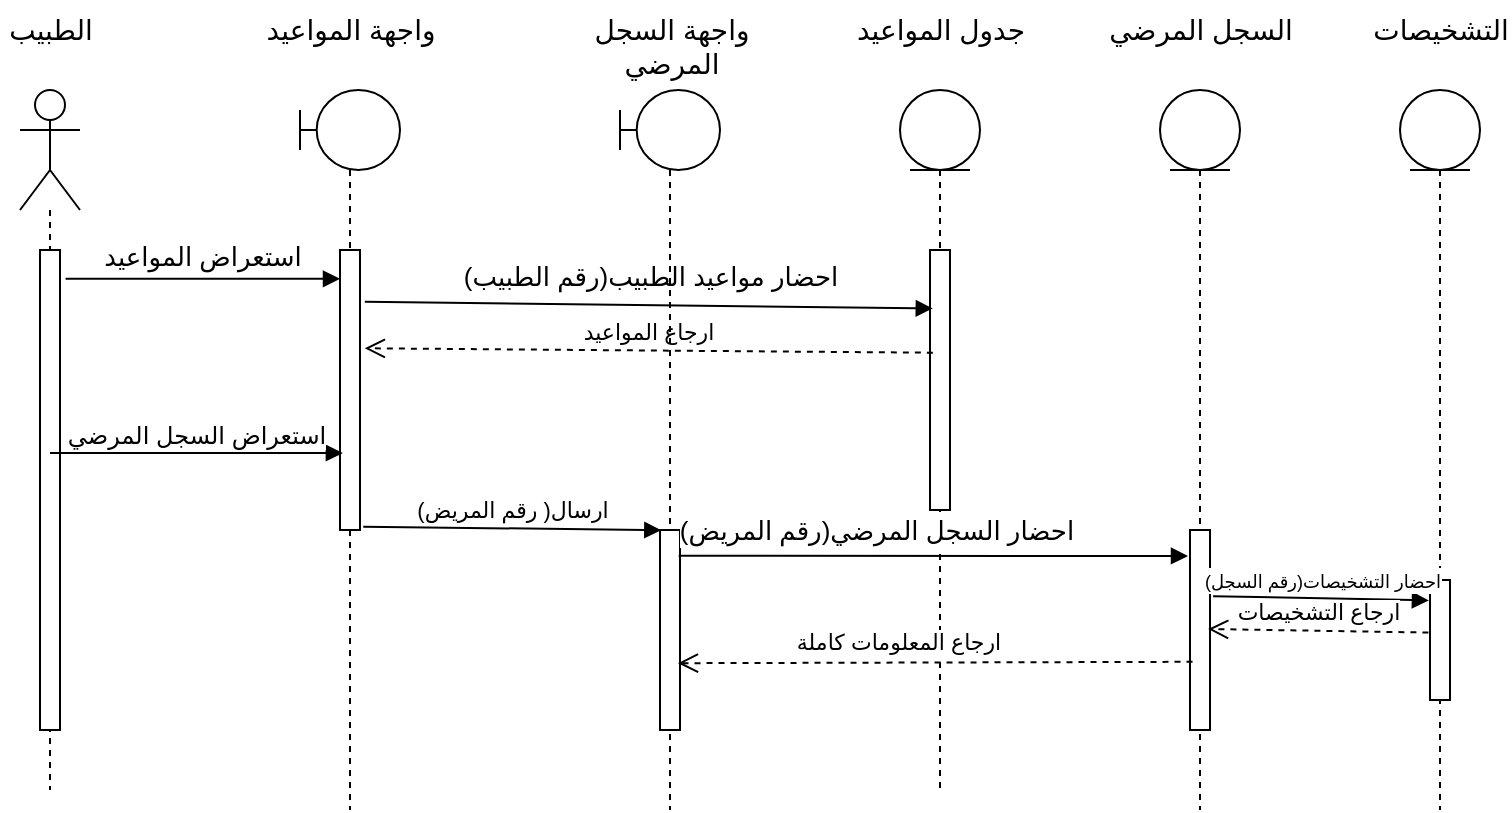 <mxfile version="13.9.9" type="device"><diagram id="kgpKYQtTHZ0yAKxKKP6v" name="Page-1"><mxGraphModel dx="1024" dy="592" grid="1" gridSize="10" guides="1" tooltips="1" connect="1" arrows="1" fold="1" page="1" pageScale="1" pageWidth="850" pageHeight="1100" math="0" shadow="0"><root><mxCell id="0"/><mxCell id="1" parent="0"/><mxCell id="vr6StmHoGydkic_Jc0M4-1" value="" style="shape=umlLifeline;participant=umlActor;perimeter=lifelinePerimeter;whiteSpace=wrap;html=1;container=1;collapsible=0;recursiveResize=0;verticalAlign=top;spacingTop=36;outlineConnect=0;size=60;" parent="1" vertex="1"><mxGeometry x="90" y="120" width="30" height="350" as="geometry"/></mxCell><mxCell id="vr6StmHoGydkic_Jc0M4-10" value="" style="html=1;points=[];perimeter=orthogonalPerimeter;" parent="vr6StmHoGydkic_Jc0M4-1" vertex="1"><mxGeometry x="10" y="80" width="10" height="240" as="geometry"/></mxCell><mxCell id="vr6StmHoGydkic_Jc0M4-4" value="&lt;span style=&quot;font-size: 14px&quot;&gt;الطبيب&lt;/span&gt;" style="text;html=1;align=center;verticalAlign=middle;resizable=0;points=[];autosize=1;" parent="1" vertex="1"><mxGeometry x="80" y="80" width="50" height="20" as="geometry"/></mxCell><mxCell id="vr6StmHoGydkic_Jc0M4-5" value="" style="shape=umlLifeline;participant=umlBoundary;perimeter=lifelinePerimeter;whiteSpace=wrap;html=1;container=1;collapsible=0;recursiveResize=0;verticalAlign=top;spacingTop=36;outlineConnect=0;" parent="1" vertex="1"><mxGeometry x="230" y="120" width="50" height="360" as="geometry"/></mxCell><mxCell id="vr6StmHoGydkic_Jc0M4-8" value="" style="html=1;points=[];perimeter=orthogonalPerimeter;" parent="vr6StmHoGydkic_Jc0M4-5" vertex="1"><mxGeometry x="20" y="80" width="10" height="140" as="geometry"/></mxCell><mxCell id="vr6StmHoGydkic_Jc0M4-7" value="&lt;font style=&quot;font-size: 14px&quot;&gt;واجهة المواعيد&lt;br&gt;&lt;/font&gt;" style="text;html=1;align=center;verticalAlign=middle;resizable=0;points=[];autosize=1;" parent="1" vertex="1"><mxGeometry x="215" y="80" width="80" height="20" as="geometry"/></mxCell><mxCell id="vr6StmHoGydkic_Jc0M4-11" value="&lt;font style=&quot;font-size: 13px&quot;&gt;استعراض المواعيد&lt;/font&gt;" style="html=1;verticalAlign=bottom;endArrow=block;exitX=1.28;exitY=0.06;exitDx=0;exitDy=0;exitPerimeter=0;" parent="1" source="vr6StmHoGydkic_Jc0M4-10" target="vr6StmHoGydkic_Jc0M4-8" edge="1"><mxGeometry width="80" relative="1" as="geometry"><mxPoint x="380" y="310" as="sourcePoint"/><mxPoint x="460" y="310" as="targetPoint"/></mxGeometry></mxCell><mxCell id="vr6StmHoGydkic_Jc0M4-15" value="&lt;font style=&quot;font-size: 14px&quot;&gt;جدول المواعيد&lt;/font&gt;" style="text;html=1;align=center;verticalAlign=middle;resizable=0;points=[];autosize=1;" parent="1" vertex="1"><mxGeometry x="510" y="80" width="80" height="20" as="geometry"/></mxCell><mxCell id="vr6StmHoGydkic_Jc0M4-16" value="" style="shape=umlLifeline;participant=umlEntity;perimeter=lifelinePerimeter;whiteSpace=wrap;html=1;container=1;collapsible=0;recursiveResize=0;verticalAlign=top;spacingTop=36;outlineConnect=0;" parent="1" vertex="1"><mxGeometry x="530" y="120" width="40" height="350" as="geometry"/></mxCell><mxCell id="vr6StmHoGydkic_Jc0M4-17" value="" style="html=1;points=[];perimeter=orthogonalPerimeter;" parent="vr6StmHoGydkic_Jc0M4-16" vertex="1"><mxGeometry x="15" y="80" width="10" height="130" as="geometry"/></mxCell><mxCell id="vr6StmHoGydkic_Jc0M4-19" value="&lt;font style=&quot;font-size: 13px&quot;&gt;(احضار مواعيد الطبيب(رقم الطبيب&lt;/font&gt;" style="html=1;verticalAlign=bottom;endArrow=block;exitX=1.24;exitY=0.185;exitDx=0;exitDy=0;exitPerimeter=0;entryX=0.14;entryY=0.225;entryDx=0;entryDy=0;entryPerimeter=0;" parent="1" source="vr6StmHoGydkic_Jc0M4-8" target="vr6StmHoGydkic_Jc0M4-17" edge="1"><mxGeometry x="0.002" y="4" width="80" relative="1" as="geometry"><mxPoint x="300.0" y="223.2" as="sourcePoint"/><mxPoint x="577" y="224" as="targetPoint"/><Array as="points"/><mxPoint as="offset"/></mxGeometry></mxCell><mxCell id="vr6StmHoGydkic_Jc0M4-24" value="ارجاع المواعيد" style="html=1;verticalAlign=bottom;endArrow=open;dashed=1;endSize=8;entryX=1.24;entryY=0.351;entryDx=0;entryDy=0;entryPerimeter=0;exitX=0.143;exitY=0.395;exitDx=0;exitDy=0;exitPerimeter=0;" parent="1" source="vr6StmHoGydkic_Jc0M4-17" target="vr6StmHoGydkic_Jc0M4-8" edge="1"><mxGeometry relative="1" as="geometry"><mxPoint x="540" y="249" as="sourcePoint"/><mxPoint x="380" y="300" as="targetPoint"/></mxGeometry></mxCell><mxCell id="vr6StmHoGydkic_Jc0M4-25" value="" style="shape=umlLifeline;participant=umlEntity;perimeter=lifelinePerimeter;whiteSpace=wrap;html=1;container=1;collapsible=0;recursiveResize=0;verticalAlign=top;spacingTop=36;outlineConnect=0;size=40;" parent="1" vertex="1"><mxGeometry x="660" y="120" width="40" height="360" as="geometry"/></mxCell><mxCell id="vr6StmHoGydkic_Jc0M4-34" value="" style="html=1;points=[];perimeter=orthogonalPerimeter;" parent="vr6StmHoGydkic_Jc0M4-25" vertex="1"><mxGeometry x="15" y="220" width="10" height="100" as="geometry"/></mxCell><mxCell id="vr6StmHoGydkic_Jc0M4-26" value="&lt;font style=&quot;font-size: 14px&quot;&gt;السجل المرضي&lt;/font&gt;" style="text;html=1;align=center;verticalAlign=middle;resizable=0;points=[];autosize=1;" parent="1" vertex="1"><mxGeometry x="635" y="80" width="90" height="20" as="geometry"/></mxCell><mxCell id="vr6StmHoGydkic_Jc0M4-27" value="" style="shape=umlLifeline;participant=umlEntity;perimeter=lifelinePerimeter;whiteSpace=wrap;html=1;container=1;collapsible=0;recursiveResize=0;verticalAlign=top;spacingTop=36;outlineConnect=0;" parent="1" vertex="1"><mxGeometry x="780" y="120" width="40" height="360" as="geometry"/></mxCell><mxCell id="vr6StmHoGydkic_Jc0M4-37" value="" style="html=1;points=[];perimeter=orthogonalPerimeter;" parent="vr6StmHoGydkic_Jc0M4-27" vertex="1"><mxGeometry x="15" y="245" width="10" height="60" as="geometry"/></mxCell><mxCell id="vr6StmHoGydkic_Jc0M4-28" value="&lt;font style=&quot;font-size: 14px&quot;&gt;التشخيصات&lt;/font&gt;" style="text;html=1;align=center;verticalAlign=middle;resizable=0;points=[];autosize=1;" parent="1" vertex="1"><mxGeometry x="765" y="80" width="70" height="20" as="geometry"/></mxCell><mxCell id="vr6StmHoGydkic_Jc0M4-29" value="" style="shape=umlLifeline;participant=umlBoundary;perimeter=lifelinePerimeter;whiteSpace=wrap;html=1;container=1;collapsible=0;recursiveResize=0;verticalAlign=top;spacingTop=36;outlineConnect=0;" parent="1" vertex="1"><mxGeometry x="390" y="120" width="50" height="360" as="geometry"/></mxCell><mxCell id="vr6StmHoGydkic_Jc0M4-30" value="" style="html=1;points=[];perimeter=orthogonalPerimeter;" parent="vr6StmHoGydkic_Jc0M4-29" vertex="1"><mxGeometry x="20" y="220" width="10" height="100" as="geometry"/></mxCell><mxCell id="vr6StmHoGydkic_Jc0M4-31" value="&lt;div style=&quot;text-align: center&quot;&gt;&lt;font face=&quot;helvetica&quot;&gt;&lt;span style=&quot;font-size: 14px&quot;&gt;واجهة السجل المرضي&lt;/span&gt;&lt;/font&gt;&lt;/div&gt;" style="text;whiteSpace=wrap;html=1;" parent="1" vertex="1"><mxGeometry x="370" y="75" width="90" height="30" as="geometry"/></mxCell><mxCell id="vr6StmHoGydkic_Jc0M4-33" value="&lt;font style=&quot;font-size: 12px&quot;&gt;استعراض السجل المرضي&lt;/font&gt;" style="html=1;verticalAlign=bottom;endArrow=block;entryX=0.144;entryY=0.725;entryDx=0;entryDy=0;entryPerimeter=0;" parent="1" source="vr6StmHoGydkic_Jc0M4-1" target="vr6StmHoGydkic_Jc0M4-8" edge="1"><mxGeometry width="80" relative="1" as="geometry"><mxPoint x="430" y="300" as="sourcePoint"/><mxPoint x="251" y="300" as="targetPoint"/></mxGeometry></mxCell><mxCell id="vr6StmHoGydkic_Jc0M4-35" value="&lt;font style=&quot;font-size: 13px&quot;&gt;(احضار السجل المرضي(رقم المريض&lt;/font&gt;" style="html=1;verticalAlign=bottom;endArrow=block;exitX=0.934;exitY=0.129;exitDx=0;exitDy=0;exitPerimeter=0;" parent="1" source="vr6StmHoGydkic_Jc0M4-30" edge="1"><mxGeometry x="-0.227" y="2" width="80" relative="1" as="geometry"><mxPoint x="430" y="300" as="sourcePoint"/><mxPoint x="674" y="353" as="targetPoint"/><mxPoint as="offset"/></mxGeometry></mxCell><mxCell id="vr6StmHoGydkic_Jc0M4-39" value="&lt;font style=&quot;font-size: 9px&quot;&gt;(احضار التشخيصات(رقم السجل&lt;/font&gt;" style="html=1;verticalAlign=bottom;endArrow=block;exitX=1.155;exitY=0.331;exitDx=0;exitDy=0;exitPerimeter=0;entryX=-0.053;entryY=0.17;entryDx=0;entryDy=0;entryPerimeter=0;" parent="1" source="vr6StmHoGydkic_Jc0M4-34" target="vr6StmHoGydkic_Jc0M4-37" edge="1"><mxGeometry width="80" relative="1" as="geometry"><mxPoint x="685" y="350" as="sourcePoint"/><mxPoint x="765" y="350" as="targetPoint"/></mxGeometry></mxCell><mxCell id="vr6StmHoGydkic_Jc0M4-42" value="ارجاع التشخيصات" style="html=1;verticalAlign=bottom;endArrow=open;dashed=1;endSize=8;exitX=-0.08;exitY=0.438;exitDx=0;exitDy=0;exitPerimeter=0;entryX=0.907;entryY=0.495;entryDx=0;entryDy=0;entryPerimeter=0;" parent="1" source="vr6StmHoGydkic_Jc0M4-37" target="vr6StmHoGydkic_Jc0M4-34" edge="1"><mxGeometry relative="1" as="geometry"><mxPoint x="780" y="370" as="sourcePoint"/><mxPoint x="700" y="370" as="targetPoint"/></mxGeometry></mxCell><mxCell id="vr6StmHoGydkic_Jc0M4-44" value="(ارسال( رقم المريض" style="html=1;verticalAlign=bottom;endArrow=block;exitX=1.163;exitY=0.988;exitDx=0;exitDy=0;exitPerimeter=0;entryX=0.066;entryY=0.001;entryDx=0;entryDy=0;entryPerimeter=0;" parent="1" source="vr6StmHoGydkic_Jc0M4-8" target="vr6StmHoGydkic_Jc0M4-30" edge="1"><mxGeometry width="80" relative="1" as="geometry"><mxPoint x="330" y="310" as="sourcePoint"/><mxPoint x="410" y="310" as="targetPoint"/></mxGeometry></mxCell><mxCell id="vr6StmHoGydkic_Jc0M4-46" value="ارجاع المعلومات كاملة" style="html=1;verticalAlign=bottom;endArrow=open;dashed=1;endSize=8;exitX=0.126;exitY=0.659;exitDx=0;exitDy=0;exitPerimeter=0;entryX=0.897;entryY=0.666;entryDx=0;entryDy=0;entryPerimeter=0;" parent="1" source="vr6StmHoGydkic_Jc0M4-34" target="vr6StmHoGydkic_Jc0M4-30" edge="1"><mxGeometry x="0.144" y="-1" relative="1" as="geometry"><mxPoint x="590" y="410" as="sourcePoint"/><mxPoint x="510" y="410" as="targetPoint"/><mxPoint as="offset"/></mxGeometry></mxCell></root></mxGraphModel></diagram></mxfile>